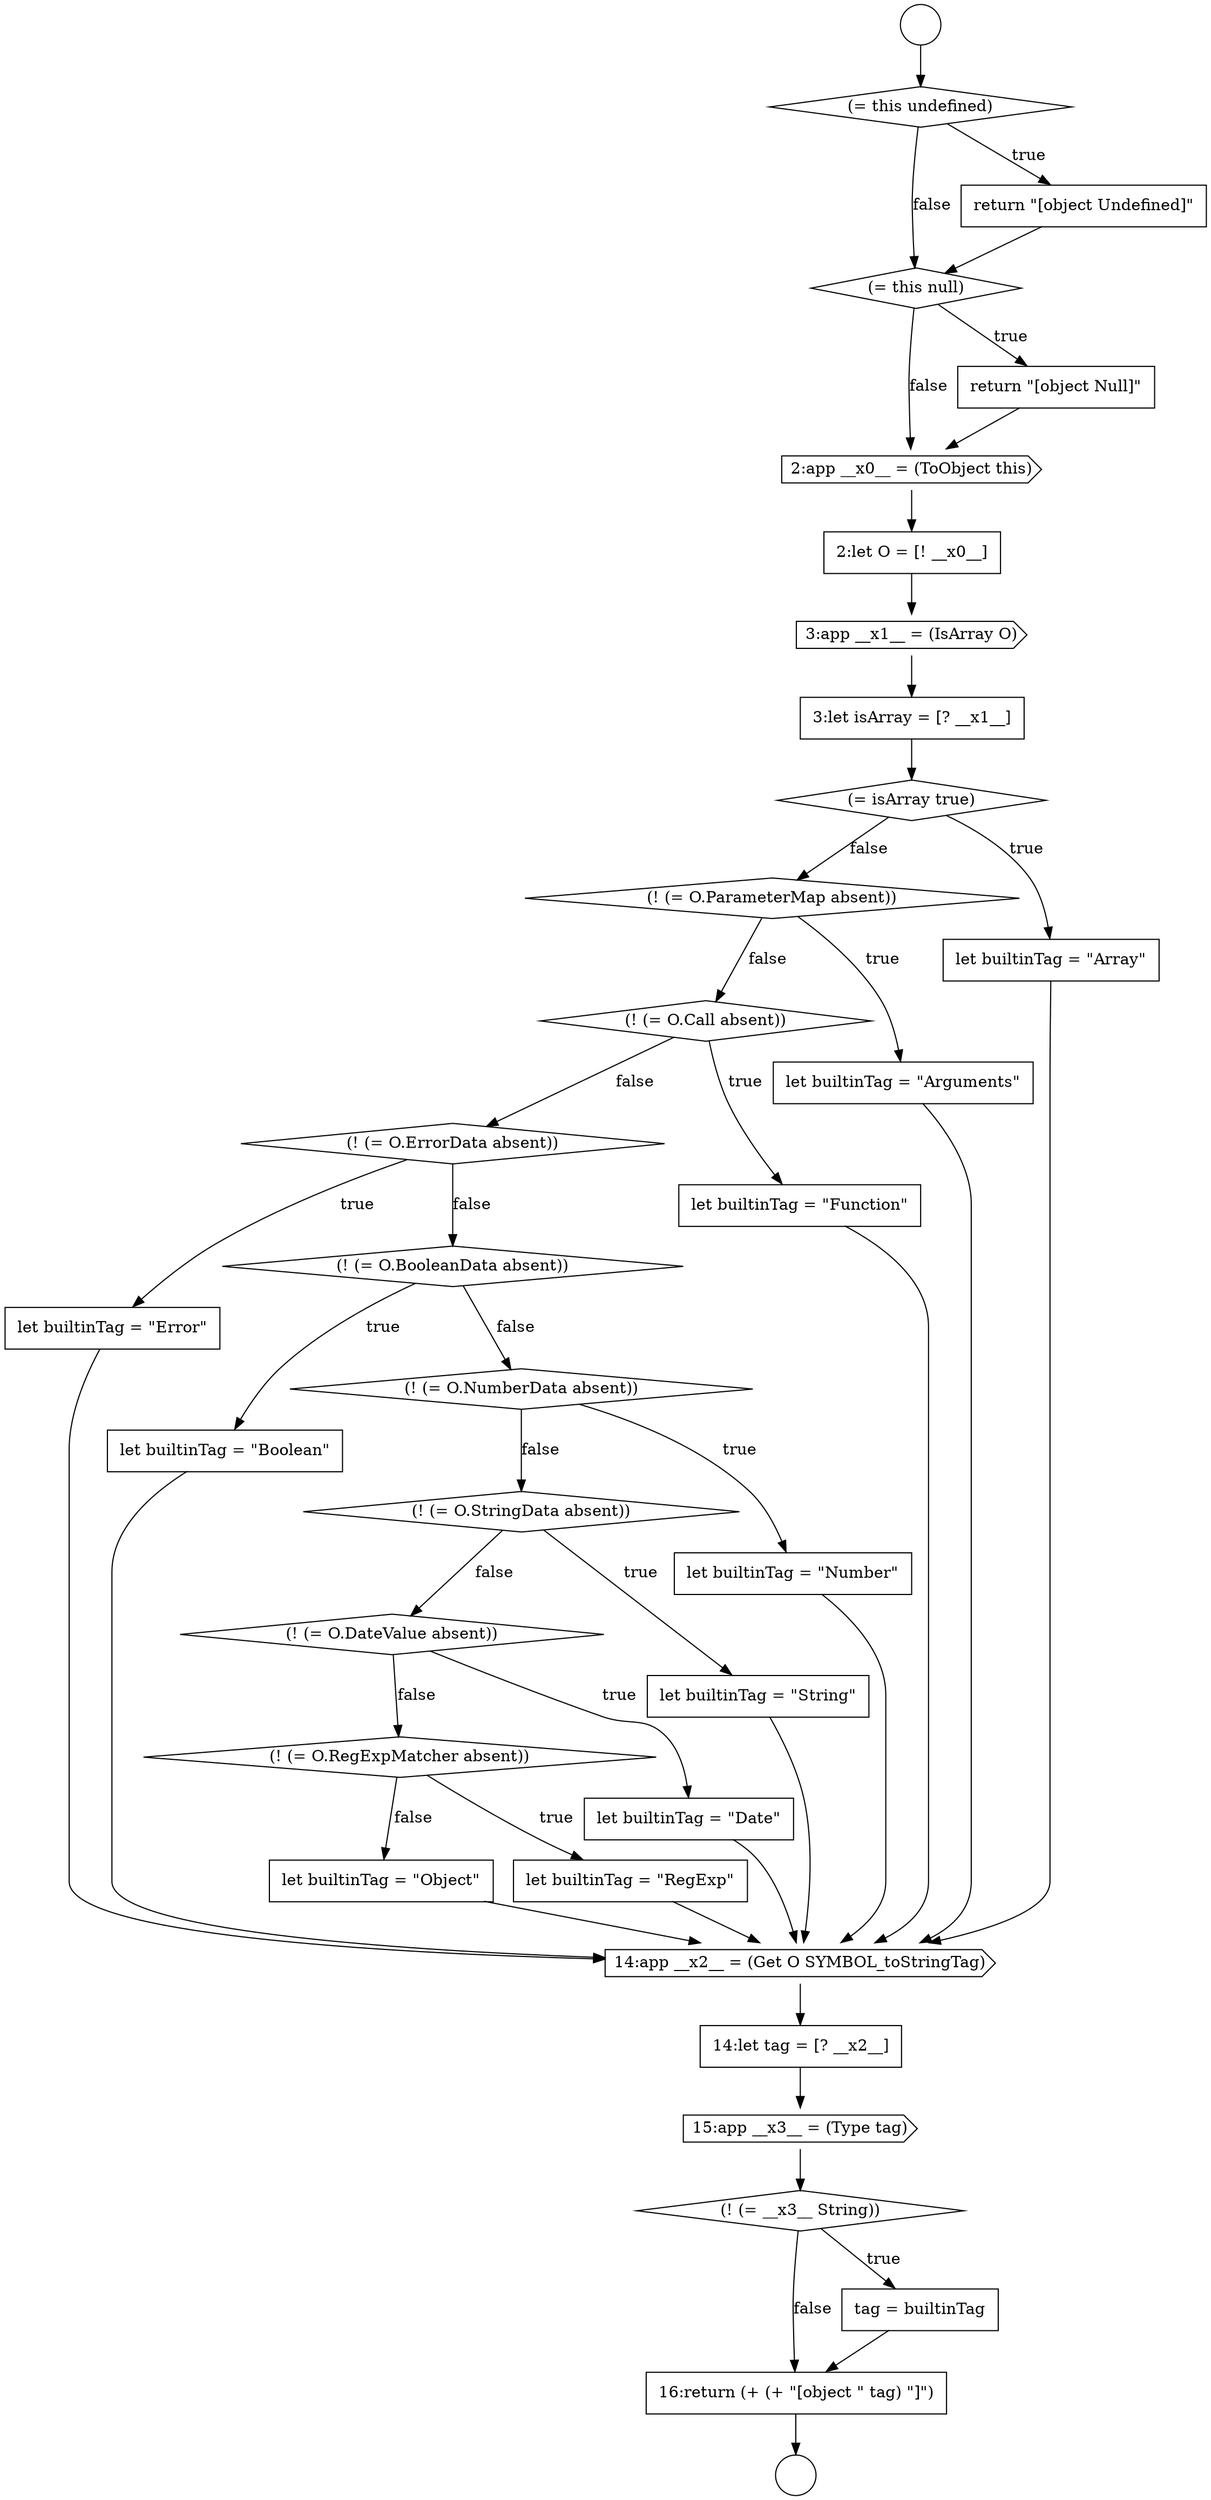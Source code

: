 digraph {
  node12261 [shape=diamond, label=<<font color="black">(! (= O.RegExpMatcher absent))</font>> color="black" fillcolor="white" style=filled]
  node12244 [shape=none, margin=0, label=<<font color="black">
    <table border="0" cellborder="1" cellspacing="0" cellpadding="10">
      <tr><td align="left">3:let isArray = [? __x1__]</td></tr>
    </table>
  </font>> color="black" fillcolor="white" style=filled]
  node12257 [shape=diamond, label=<<font color="black">(! (= O.StringData absent))</font>> color="black" fillcolor="white" style=filled]
  node12254 [shape=none, margin=0, label=<<font color="black">
    <table border="0" cellborder="1" cellspacing="0" cellpadding="10">
      <tr><td align="left">let builtinTag = &quot;Boolean&quot;</td></tr>
    </table>
  </font>> color="black" fillcolor="white" style=filled]
  node12269 [shape=none, margin=0, label=<<font color="black">
    <table border="0" cellborder="1" cellspacing="0" cellpadding="10">
      <tr><td align="left">16:return (+ (+ &quot;[object &quot; tag) &quot;]&quot;)</td></tr>
    </table>
  </font>> color="black" fillcolor="white" style=filled]
  node12249 [shape=diamond, label=<<font color="black">(! (= O.Call absent))</font>> color="black" fillcolor="white" style=filled]
  node12259 [shape=diamond, label=<<font color="black">(! (= O.DateValue absent))</font>> color="black" fillcolor="white" style=filled]
  node12242 [shape=none, margin=0, label=<<font color="black">
    <table border="0" cellborder="1" cellspacing="0" cellpadding="10">
      <tr><td align="left">2:let O = [! __x0__]</td></tr>
    </table>
  </font>> color="black" fillcolor="white" style=filled]
  node12263 [shape=none, margin=0, label=<<font color="black">
    <table border="0" cellborder="1" cellspacing="0" cellpadding="10">
      <tr><td align="left">let builtinTag = &quot;Object&quot;</td></tr>
    </table>
  </font>> color="black" fillcolor="white" style=filled]
  node12251 [shape=diamond, label=<<font color="black">(! (= O.ErrorData absent))</font>> color="black" fillcolor="white" style=filled]
  node12239 [shape=diamond, label=<<font color="black">(= this null)</font>> color="black" fillcolor="white" style=filled]
  node12266 [shape=cds, label=<<font color="black">15:app __x3__ = (Type tag)</font>> color="black" fillcolor="white" style=filled]
  node12256 [shape=none, margin=0, label=<<font color="black">
    <table border="0" cellborder="1" cellspacing="0" cellpadding="10">
      <tr><td align="left">let builtinTag = &quot;Number&quot;</td></tr>
    </table>
  </font>> color="black" fillcolor="white" style=filled]
  node12235 [shape=circle label=" " color="black" fillcolor="white" style=filled]
  node12237 [shape=diamond, label=<<font color="black">(= this undefined)</font>> color="black" fillcolor="white" style=filled]
  node12236 [shape=circle label=" " color="black" fillcolor="white" style=filled]
  node12260 [shape=none, margin=0, label=<<font color="black">
    <table border="0" cellborder="1" cellspacing="0" cellpadding="10">
      <tr><td align="left">let builtinTag = &quot;Date&quot;</td></tr>
    </table>
  </font>> color="black" fillcolor="white" style=filled]
  node12247 [shape=diamond, label=<<font color="black">(! (= O.ParameterMap absent))</font>> color="black" fillcolor="white" style=filled]
  node12264 [shape=cds, label=<<font color="black">14:app __x2__ = (Get O SYMBOL_toStringTag)</font>> color="black" fillcolor="white" style=filled]
  node12243 [shape=cds, label=<<font color="black">3:app __x1__ = (IsArray O)</font>> color="black" fillcolor="white" style=filled]
  node12250 [shape=none, margin=0, label=<<font color="black">
    <table border="0" cellborder="1" cellspacing="0" cellpadding="10">
      <tr><td align="left">let builtinTag = &quot;Function&quot;</td></tr>
    </table>
  </font>> color="black" fillcolor="white" style=filled]
  node12255 [shape=diamond, label=<<font color="black">(! (= O.NumberData absent))</font>> color="black" fillcolor="white" style=filled]
  node12238 [shape=none, margin=0, label=<<font color="black">
    <table border="0" cellborder="1" cellspacing="0" cellpadding="10">
      <tr><td align="left">return &quot;[object Undefined]&quot;</td></tr>
    </table>
  </font>> color="black" fillcolor="white" style=filled]
  node12265 [shape=none, margin=0, label=<<font color="black">
    <table border="0" cellborder="1" cellspacing="0" cellpadding="10">
      <tr><td align="left">14:let tag = [? __x2__]</td></tr>
    </table>
  </font>> color="black" fillcolor="white" style=filled]
  node12246 [shape=none, margin=0, label=<<font color="black">
    <table border="0" cellborder="1" cellspacing="0" cellpadding="10">
      <tr><td align="left">let builtinTag = &quot;Array&quot;</td></tr>
    </table>
  </font>> color="black" fillcolor="white" style=filled]
  node12248 [shape=none, margin=0, label=<<font color="black">
    <table border="0" cellborder="1" cellspacing="0" cellpadding="10">
      <tr><td align="left">let builtinTag = &quot;Arguments&quot;</td></tr>
    </table>
  </font>> color="black" fillcolor="white" style=filled]
  node12262 [shape=none, margin=0, label=<<font color="black">
    <table border="0" cellborder="1" cellspacing="0" cellpadding="10">
      <tr><td align="left">let builtinTag = &quot;RegExp&quot;</td></tr>
    </table>
  </font>> color="black" fillcolor="white" style=filled]
  node12241 [shape=cds, label=<<font color="black">2:app __x0__ = (ToObject this)</font>> color="black" fillcolor="white" style=filled]
  node12258 [shape=none, margin=0, label=<<font color="black">
    <table border="0" cellborder="1" cellspacing="0" cellpadding="10">
      <tr><td align="left">let builtinTag = &quot;String&quot;</td></tr>
    </table>
  </font>> color="black" fillcolor="white" style=filled]
  node12245 [shape=diamond, label=<<font color="black">(= isArray true)</font>> color="black" fillcolor="white" style=filled]
  node12268 [shape=none, margin=0, label=<<font color="black">
    <table border="0" cellborder="1" cellspacing="0" cellpadding="10">
      <tr><td align="left">tag = builtinTag</td></tr>
    </table>
  </font>> color="black" fillcolor="white" style=filled]
  node12240 [shape=none, margin=0, label=<<font color="black">
    <table border="0" cellborder="1" cellspacing="0" cellpadding="10">
      <tr><td align="left">return &quot;[object Null]&quot;</td></tr>
    </table>
  </font>> color="black" fillcolor="white" style=filled]
  node12267 [shape=diamond, label=<<font color="black">(! (= __x3__ String))</font>> color="black" fillcolor="white" style=filled]
  node12252 [shape=none, margin=0, label=<<font color="black">
    <table border="0" cellborder="1" cellspacing="0" cellpadding="10">
      <tr><td align="left">let builtinTag = &quot;Error&quot;</td></tr>
    </table>
  </font>> color="black" fillcolor="white" style=filled]
  node12253 [shape=diamond, label=<<font color="black">(! (= O.BooleanData absent))</font>> color="black" fillcolor="white" style=filled]
  node12260 -> node12264 [ color="black"]
  node12241 -> node12242 [ color="black"]
  node12245 -> node12246 [label=<<font color="black">true</font>> color="black"]
  node12245 -> node12247 [label=<<font color="black">false</font>> color="black"]
  node12264 -> node12265 [ color="black"]
  node12256 -> node12264 [ color="black"]
  node12240 -> node12241 [ color="black"]
  node12263 -> node12264 [ color="black"]
  node12237 -> node12238 [label=<<font color="black">true</font>> color="black"]
  node12237 -> node12239 [label=<<font color="black">false</font>> color="black"]
  node12244 -> node12245 [ color="black"]
  node12243 -> node12244 [ color="black"]
  node12252 -> node12264 [ color="black"]
  node12247 -> node12248 [label=<<font color="black">true</font>> color="black"]
  node12247 -> node12249 [label=<<font color="black">false</font>> color="black"]
  node12258 -> node12264 [ color="black"]
  node12238 -> node12239 [ color="black"]
  node12257 -> node12258 [label=<<font color="black">true</font>> color="black"]
  node12257 -> node12259 [label=<<font color="black">false</font>> color="black"]
  node12250 -> node12264 [ color="black"]
  node12266 -> node12267 [ color="black"]
  node12261 -> node12262 [label=<<font color="black">true</font>> color="black"]
  node12261 -> node12263 [label=<<font color="black">false</font>> color="black"]
  node12253 -> node12254 [label=<<font color="black">true</font>> color="black"]
  node12253 -> node12255 [label=<<font color="black">false</font>> color="black"]
  node12242 -> node12243 [ color="black"]
  node12259 -> node12260 [label=<<font color="black">true</font>> color="black"]
  node12259 -> node12261 [label=<<font color="black">false</font>> color="black"]
  node12251 -> node12252 [label=<<font color="black">true</font>> color="black"]
  node12251 -> node12253 [label=<<font color="black">false</font>> color="black"]
  node12268 -> node12269 [ color="black"]
  node12254 -> node12264 [ color="black"]
  node12249 -> node12250 [label=<<font color="black">true</font>> color="black"]
  node12249 -> node12251 [label=<<font color="black">false</font>> color="black"]
  node12246 -> node12264 [ color="black"]
  node12265 -> node12266 [ color="black"]
  node12262 -> node12264 [ color="black"]
  node12269 -> node12236 [ color="black"]
  node12267 -> node12268 [label=<<font color="black">true</font>> color="black"]
  node12267 -> node12269 [label=<<font color="black">false</font>> color="black"]
  node12248 -> node12264 [ color="black"]
  node12255 -> node12256 [label=<<font color="black">true</font>> color="black"]
  node12255 -> node12257 [label=<<font color="black">false</font>> color="black"]
  node12235 -> node12237 [ color="black"]
  node12239 -> node12240 [label=<<font color="black">true</font>> color="black"]
  node12239 -> node12241 [label=<<font color="black">false</font>> color="black"]
}
